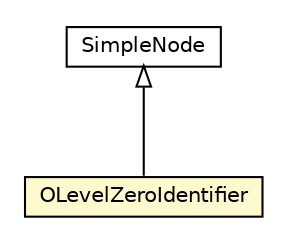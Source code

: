 #!/usr/local/bin/dot
#
# Class diagram 
# Generated by UMLGraph version R5_6-24-gf6e263 (http://www.umlgraph.org/)
#

digraph G {
	edge [fontname="Helvetica",fontsize=10,labelfontname="Helvetica",labelfontsize=10];
	node [fontname="Helvetica",fontsize=10,shape=plaintext];
	nodesep=0.25;
	ranksep=0.5;
	// com.orientechnologies.orient.core.sql.parser.OLevelZeroIdentifier
	c2268629 [label=<<table title="com.orientechnologies.orient.core.sql.parser.OLevelZeroIdentifier" border="0" cellborder="1" cellspacing="0" cellpadding="2" port="p" bgcolor="lemonChiffon" href="./OLevelZeroIdentifier.html">
		<tr><td><table border="0" cellspacing="0" cellpadding="1">
<tr><td align="center" balign="center"> OLevelZeroIdentifier </td></tr>
		</table></td></tr>
		</table>>, URL="./OLevelZeroIdentifier.html", fontname="Helvetica", fontcolor="black", fontsize=10.0];
	// com.orientechnologies.orient.core.sql.parser.SimpleNode
	c2268666 [label=<<table title="com.orientechnologies.orient.core.sql.parser.SimpleNode" border="0" cellborder="1" cellspacing="0" cellpadding="2" port="p" href="./SimpleNode.html">
		<tr><td><table border="0" cellspacing="0" cellpadding="1">
<tr><td align="center" balign="center"> SimpleNode </td></tr>
		</table></td></tr>
		</table>>, URL="./SimpleNode.html", fontname="Helvetica", fontcolor="black", fontsize=10.0];
	//com.orientechnologies.orient.core.sql.parser.OLevelZeroIdentifier extends com.orientechnologies.orient.core.sql.parser.SimpleNode
	c2268666:p -> c2268629:p [dir=back,arrowtail=empty];
}

